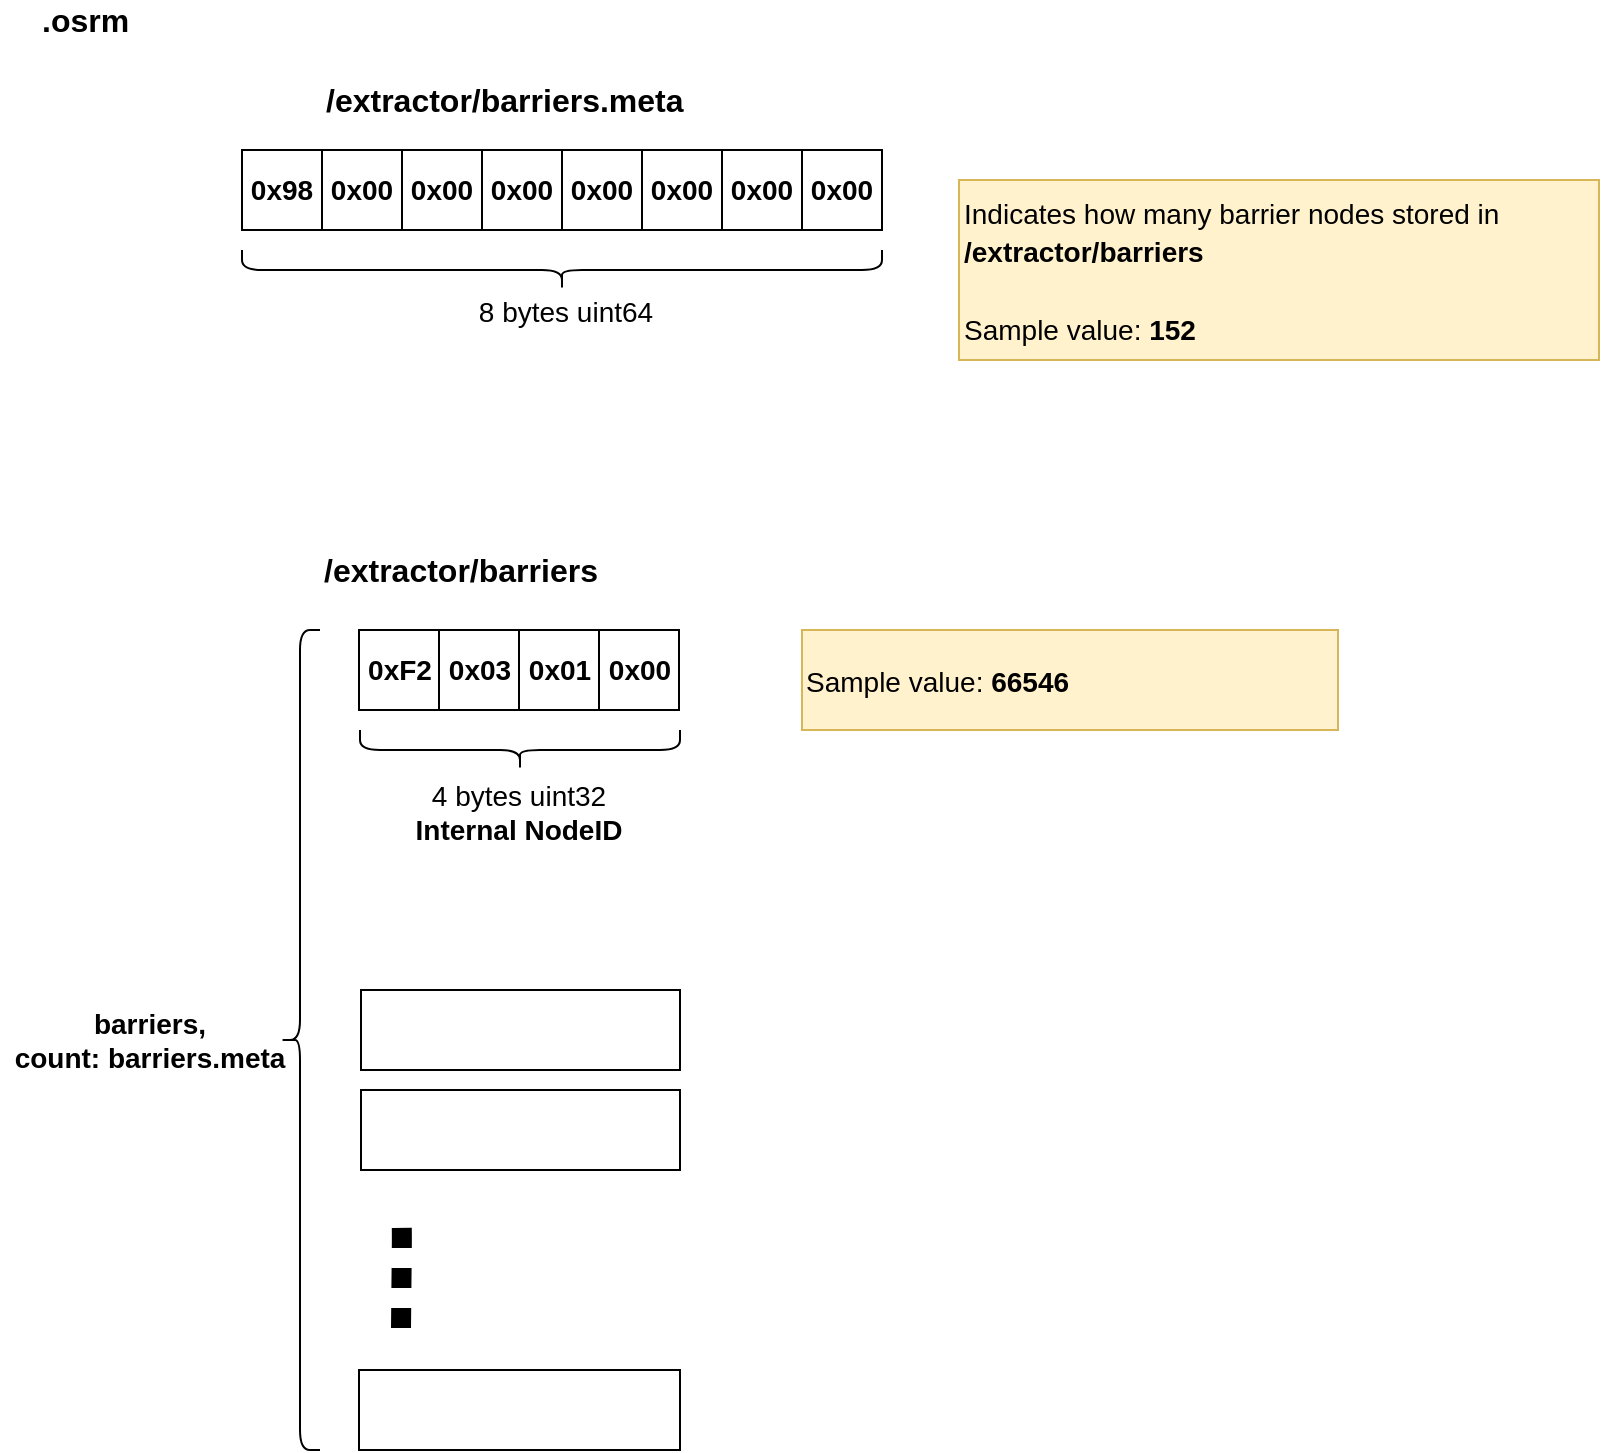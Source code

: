 <mxfile version="12.4.2" type="github" pages="1"><diagram id="peSgpNI3BcgGdvSU9K40" name="Page-1"><mxGraphModel dx="2066" dy="1163" grid="1" gridSize="10" guides="1" tooltips="1" connect="1" arrows="1" fold="1" page="1" pageScale="1" pageWidth="1169" pageHeight="827" math="0" shadow="0"><root><mxCell id="0"/><mxCell id="1" parent="0"/><mxCell id="VliR9g0e-GEGa0XOMWeD-1" value="0x98" style="rounded=0;whiteSpace=wrap;html=1;fontStyle=1;fontSize=14;" parent="1" vertex="1"><mxGeometry x="141" y="85" width="40" height="40" as="geometry"/></mxCell><mxCell id="VliR9g0e-GEGa0XOMWeD-2" value="0x00" style="rounded=0;whiteSpace=wrap;html=1;fontStyle=1;fontSize=14;" parent="1" vertex="1"><mxGeometry x="181" y="85" width="40" height="40" as="geometry"/></mxCell><mxCell id="VliR9g0e-GEGa0XOMWeD-3" value="0x00" style="rounded=0;whiteSpace=wrap;html=1;fontStyle=1;fontSize=14;" parent="1" vertex="1"><mxGeometry x="221" y="85" width="40" height="40" as="geometry"/></mxCell><mxCell id="VliR9g0e-GEGa0XOMWeD-4" value="0x00" style="rounded=0;whiteSpace=wrap;html=1;fontStyle=1;fontSize=14;" parent="1" vertex="1"><mxGeometry x="261" y="85" width="40" height="40" as="geometry"/></mxCell><mxCell id="VliR9g0e-GEGa0XOMWeD-5" value="0x00" style="rounded=0;whiteSpace=wrap;html=1;fontStyle=1;fontSize=14;" parent="1" vertex="1"><mxGeometry x="301" y="85" width="40" height="40" as="geometry"/></mxCell><mxCell id="VliR9g0e-GEGa0XOMWeD-6" value="0x00" style="rounded=0;whiteSpace=wrap;html=1;fontStyle=1;fontSize=14;" parent="1" vertex="1"><mxGeometry x="341" y="85" width="40" height="40" as="geometry"/></mxCell><mxCell id="VliR9g0e-GEGa0XOMWeD-7" value="0x00" style="rounded=0;whiteSpace=wrap;html=1;fontStyle=1;fontSize=14;" parent="1" vertex="1"><mxGeometry x="381" y="85" width="40" height="40" as="geometry"/></mxCell><mxCell id="VliR9g0e-GEGa0XOMWeD-8" value="0x00" style="rounded=0;whiteSpace=wrap;html=1;fontStyle=1;fontSize=14;" parent="1" vertex="1"><mxGeometry x="421" y="85" width="40" height="40" as="geometry"/></mxCell><mxCell id="VliR9g0e-GEGa0XOMWeD-28" value="" style="shape=curlyBracket;whiteSpace=wrap;html=1;rounded=1;fontSize=14;rotation=-90;" parent="1" vertex="1"><mxGeometry x="291" y="-15" width="20" height="320" as="geometry"/></mxCell><mxCell id="VliR9g0e-GEGa0XOMWeD-29" value="8 bytes uint64" style="text;html=1;strokeColor=none;fillColor=none;align=center;verticalAlign=middle;whiteSpace=wrap;rounded=0;fontSize=14;" parent="1" vertex="1"><mxGeometry x="221" y="156" width="164" height="20" as="geometry"/></mxCell><mxCell id="ZOe7THteKk9-Ha0sNbh8-1" value=".osrm " style="text;html=1;strokeColor=none;fillColor=none;align=left;verticalAlign=middle;whiteSpace=wrap;rounded=0;fontSize=16;fontStyle=1" parent="1" vertex="1"><mxGeometry x="39" y="10" width="245" height="20" as="geometry"/></mxCell><mxCell id="1GXQoTSjyK3YCtDIwdtC-1" value="/extractor/barriers.meta" style="text;html=1;strokeColor=none;fillColor=none;align=left;verticalAlign=middle;whiteSpace=wrap;rounded=0;fontSize=16;fontStyle=1" parent="1" vertex="1"><mxGeometry x="181" y="50" width="245" height="20" as="geometry"/></mxCell><mxCell id="1GXQoTSjyK3YCtDIwdtC-2" value="&lt;font style=&quot;font-size: 14px&quot;&gt;&lt;span style=&quot;font-weight: normal&quot;&gt;Indicates how many barrier nodes stored in &lt;br&gt;&lt;/span&gt;/extractor/barriers&lt;br&gt;&lt;br&gt;&lt;span style=&quot;font-weight: 400 ; text-align: center&quot;&gt;Sample value:&amp;nbsp;&lt;/span&gt;&lt;b style=&quot;text-align: center&quot;&gt;152&lt;/b&gt;&lt;br&gt;&lt;/font&gt;" style="text;html=1;strokeColor=#d6b656;fillColor=#fff2cc;align=left;verticalAlign=middle;whiteSpace=wrap;rounded=0;fontSize=16;fontStyle=1" parent="1" vertex="1"><mxGeometry x="499.5" y="100" width="320" height="90" as="geometry"/></mxCell><mxCell id="1GXQoTSjyK3YCtDIwdtC-5" value="/extractor/barriers" style="text;html=1;strokeColor=none;fillColor=none;align=left;verticalAlign=middle;whiteSpace=wrap;rounded=0;fontSize=16;fontStyle=1" parent="1" vertex="1"><mxGeometry x="180" y="285" width="245" height="20" as="geometry"/></mxCell><mxCell id="1GXQoTSjyK3YCtDIwdtC-6" value="0xF2" style="rounded=0;whiteSpace=wrap;html=1;fontStyle=1;fontSize=14;" parent="1" vertex="1"><mxGeometry x="199.5" y="325" width="40" height="40" as="geometry"/></mxCell><mxCell id="1GXQoTSjyK3YCtDIwdtC-7" value="0x03" style="rounded=0;whiteSpace=wrap;html=1;fontStyle=1;fontSize=14;" parent="1" vertex="1"><mxGeometry x="239.5" y="325" width="40" height="40" as="geometry"/></mxCell><mxCell id="1GXQoTSjyK3YCtDIwdtC-8" value="0x01" style="rounded=0;whiteSpace=wrap;html=1;fontStyle=1;fontSize=14;" parent="1" vertex="1"><mxGeometry x="279.5" y="325" width="40" height="40" as="geometry"/></mxCell><mxCell id="1GXQoTSjyK3YCtDIwdtC-9" value="0x00" style="rounded=0;whiteSpace=wrap;html=1;fontStyle=1;fontSize=14;" parent="1" vertex="1"><mxGeometry x="319.5" y="325" width="40" height="40" as="geometry"/></mxCell><mxCell id="1GXQoTSjyK3YCtDIwdtC-14" value="" style="shape=curlyBracket;whiteSpace=wrap;html=1;rounded=1;fontSize=14;rotation=-90;" parent="1" vertex="1"><mxGeometry x="270" y="305" width="20" height="160" as="geometry"/></mxCell><mxCell id="1GXQoTSjyK3YCtDIwdtC-15" value="4 bytes uint32&lt;br&gt;&lt;b&gt;Internal NodeID&lt;/b&gt;&lt;b&gt;&lt;br&gt;&lt;/b&gt;" style="text;html=1;strokeColor=none;fillColor=none;align=center;verticalAlign=middle;whiteSpace=wrap;rounded=0;fontSize=14;" parent="1" vertex="1"><mxGeometry x="180" y="388.5" width="199" height="55" as="geometry"/></mxCell><mxCell id="1GXQoTSjyK3YCtDIwdtC-30" value="&lt;span style=&quot;font-size: 14px ; font-weight: 400&quot;&gt;Sample value: &lt;/span&gt;&lt;span style=&quot;font-size: 14px&quot;&gt;66546&lt;/span&gt;&lt;span style=&quot;font-size: 14px ; font-weight: 400&quot;&gt;&lt;br&gt;&lt;/span&gt;" style="text;html=1;strokeColor=#d6b656;fillColor=#fff2cc;align=left;verticalAlign=middle;whiteSpace=wrap;rounded=0;fontSize=16;fontStyle=1" parent="1" vertex="1"><mxGeometry x="421" y="325" width="268" height="50" as="geometry"/></mxCell><mxCell id="1GXQoTSjyK3YCtDIwdtC-31" value="" style="shape=curlyBracket;whiteSpace=wrap;html=1;rounded=1;fontSize=14;rotation=0;" parent="1" vertex="1"><mxGeometry x="160" y="325" width="20" height="410" as="geometry"/></mxCell><mxCell id="1GXQoTSjyK3YCtDIwdtC-32" value="" style="rounded=0;whiteSpace=wrap;html=1;" parent="1" vertex="1"><mxGeometry x="200.5" y="505" width="159.5" height="40" as="geometry"/></mxCell><mxCell id="1GXQoTSjyK3YCtDIwdtC-33" value="" style="rounded=0;whiteSpace=wrap;html=1;" parent="1" vertex="1"><mxGeometry x="200.5" y="555" width="159.5" height="40" as="geometry"/></mxCell><mxCell id="1GXQoTSjyK3YCtDIwdtC-34" value="" style="endArrow=none;dashed=1;html=1;strokeWidth=10;strokeColor=#000000;rounded=1;dashPattern=1 1;" parent="1" edge="1"><mxGeometry width="50" height="50" relative="1" as="geometry"><mxPoint x="220.5" y="674" as="sourcePoint"/><mxPoint x="220.5" y="614" as="targetPoint"/><Array as="points"><mxPoint x="221" y="624"/></Array></mxGeometry></mxCell><mxCell id="1GXQoTSjyK3YCtDIwdtC-35" value="&lt;b&gt;barriers, &lt;br&gt;count: barriers.meta&lt;/b&gt;" style="text;html=1;strokeColor=none;fillColor=none;align=center;verticalAlign=middle;whiteSpace=wrap;rounded=0;fontSize=14;" parent="1" vertex="1"><mxGeometry x="20" y="497.5" width="150" height="65" as="geometry"/></mxCell><mxCell id="1GXQoTSjyK3YCtDIwdtC-36" value="" style="rounded=0;whiteSpace=wrap;html=1;" parent="1" vertex="1"><mxGeometry x="199.5" y="695" width="160.5" height="40" as="geometry"/></mxCell></root></mxGraphModel></diagram></mxfile>